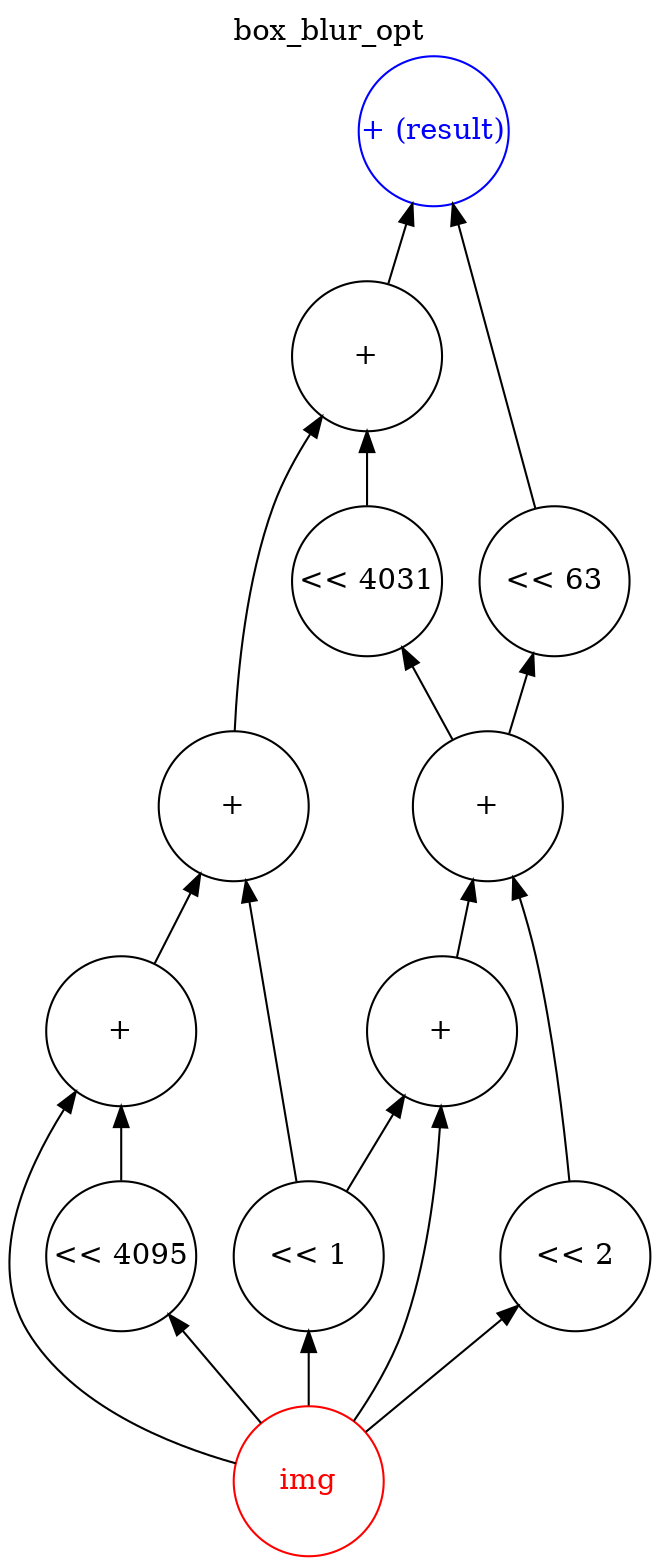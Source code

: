 digraph "box_blur_opt" {
graph [label="box_blur_opt" labelloc="t"]
node [shape=circle width=1 margin=0]
edge [dir=back]
45 [label="img" style=solid color=red fontcolor=red]
60 [label="<< 1" style=solid color=black fontcolor=black]
60 -> 45
73 [label="+" style=solid color=black fontcolor=black]
73 -> 45
73 -> 60
76 [label="<< 2" style=solid color=black fontcolor=black]
76 -> 45
77 [label="+" style=solid color=black fontcolor=black]
77 -> 73
77 -> 76
82 [label="<< 4031" style=solid color=black fontcolor=black]
82 -> 77
56 [label="<< 4095" style=solid color=black fontcolor=black]
56 -> 45
83 [label="+" style=solid color=black fontcolor=black]
83 -> 45
83 -> 56
84 [label="+" style=solid color=black fontcolor=black]
84 -> 60
84 -> 83
70 [label="+" style=solid color=black fontcolor=black]
70 -> 82
70 -> 84
78 [label="<< 63" style=solid color=black fontcolor=black]
78 -> 77
85 [label="+ (result)" style=solid color=blue fontcolor=blue]
85 -> 70
85 -> 78
}
